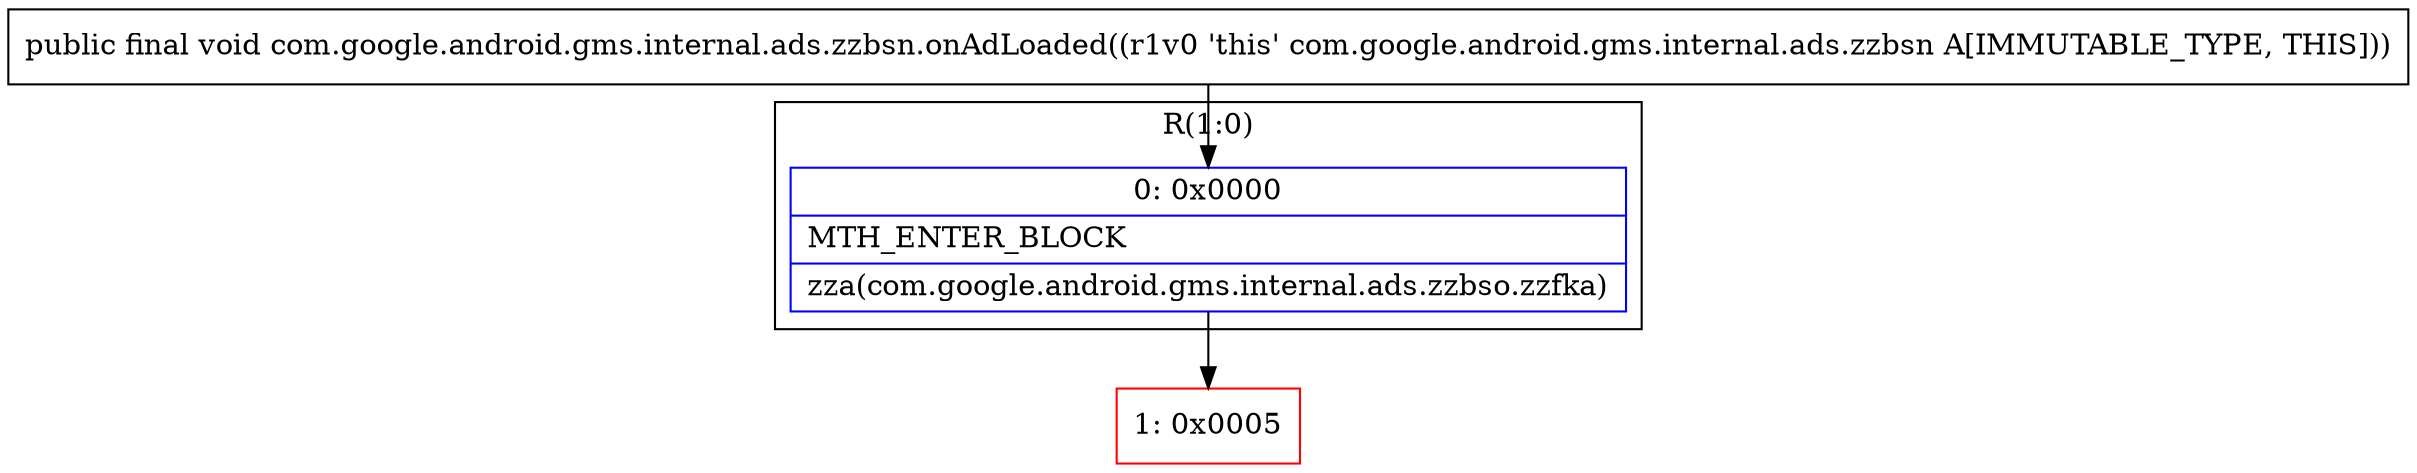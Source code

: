 digraph "CFG forcom.google.android.gms.internal.ads.zzbsn.onAdLoaded()V" {
subgraph cluster_Region_150548189 {
label = "R(1:0)";
node [shape=record,color=blue];
Node_0 [shape=record,label="{0\:\ 0x0000|MTH_ENTER_BLOCK\l|zza(com.google.android.gms.internal.ads.zzbso.zzfka)\l}"];
}
Node_1 [shape=record,color=red,label="{1\:\ 0x0005}"];
MethodNode[shape=record,label="{public final void com.google.android.gms.internal.ads.zzbsn.onAdLoaded((r1v0 'this' com.google.android.gms.internal.ads.zzbsn A[IMMUTABLE_TYPE, THIS])) }"];
MethodNode -> Node_0;
Node_0 -> Node_1;
}

